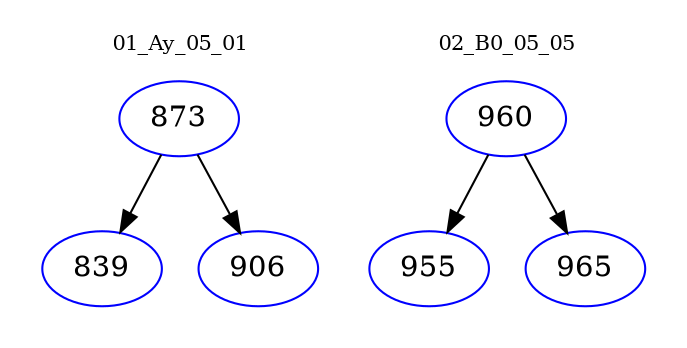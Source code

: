 digraph{
subgraph cluster_0 {
color = white
label = "01_Ay_05_01";
fontsize=10;
T0_873 [label="873", color="blue"]
T0_873 -> T0_839 [color="black"]
T0_839 [label="839", color="blue"]
T0_873 -> T0_906 [color="black"]
T0_906 [label="906", color="blue"]
}
subgraph cluster_1 {
color = white
label = "02_B0_05_05";
fontsize=10;
T1_960 [label="960", color="blue"]
T1_960 -> T1_955 [color="black"]
T1_955 [label="955", color="blue"]
T1_960 -> T1_965 [color="black"]
T1_965 [label="965", color="blue"]
}
}
